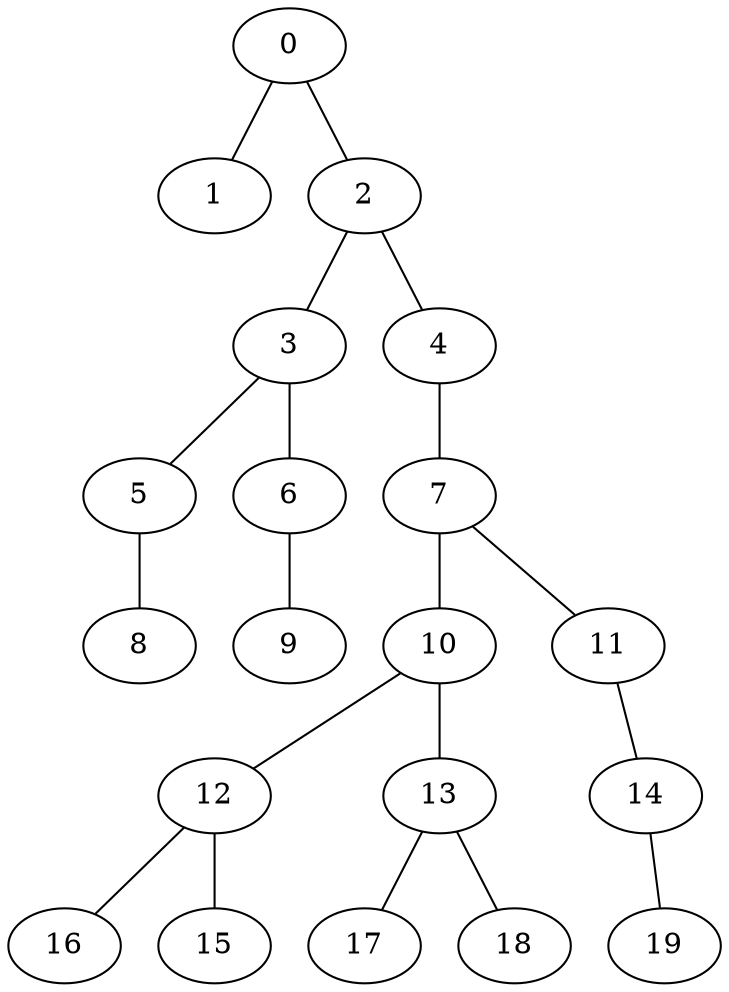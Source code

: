 
graph graphname {
    0 -- 1
0 -- 2
2 -- 3
2 -- 4
3 -- 5
3 -- 6
4 -- 7
5 -- 8
6 -- 9
7 -- 10
7 -- 11
10 -- 12
10 -- 13
11 -- 14
12 -- 16
12 -- 15
13 -- 17
13 -- 18
14 -- 19

}
